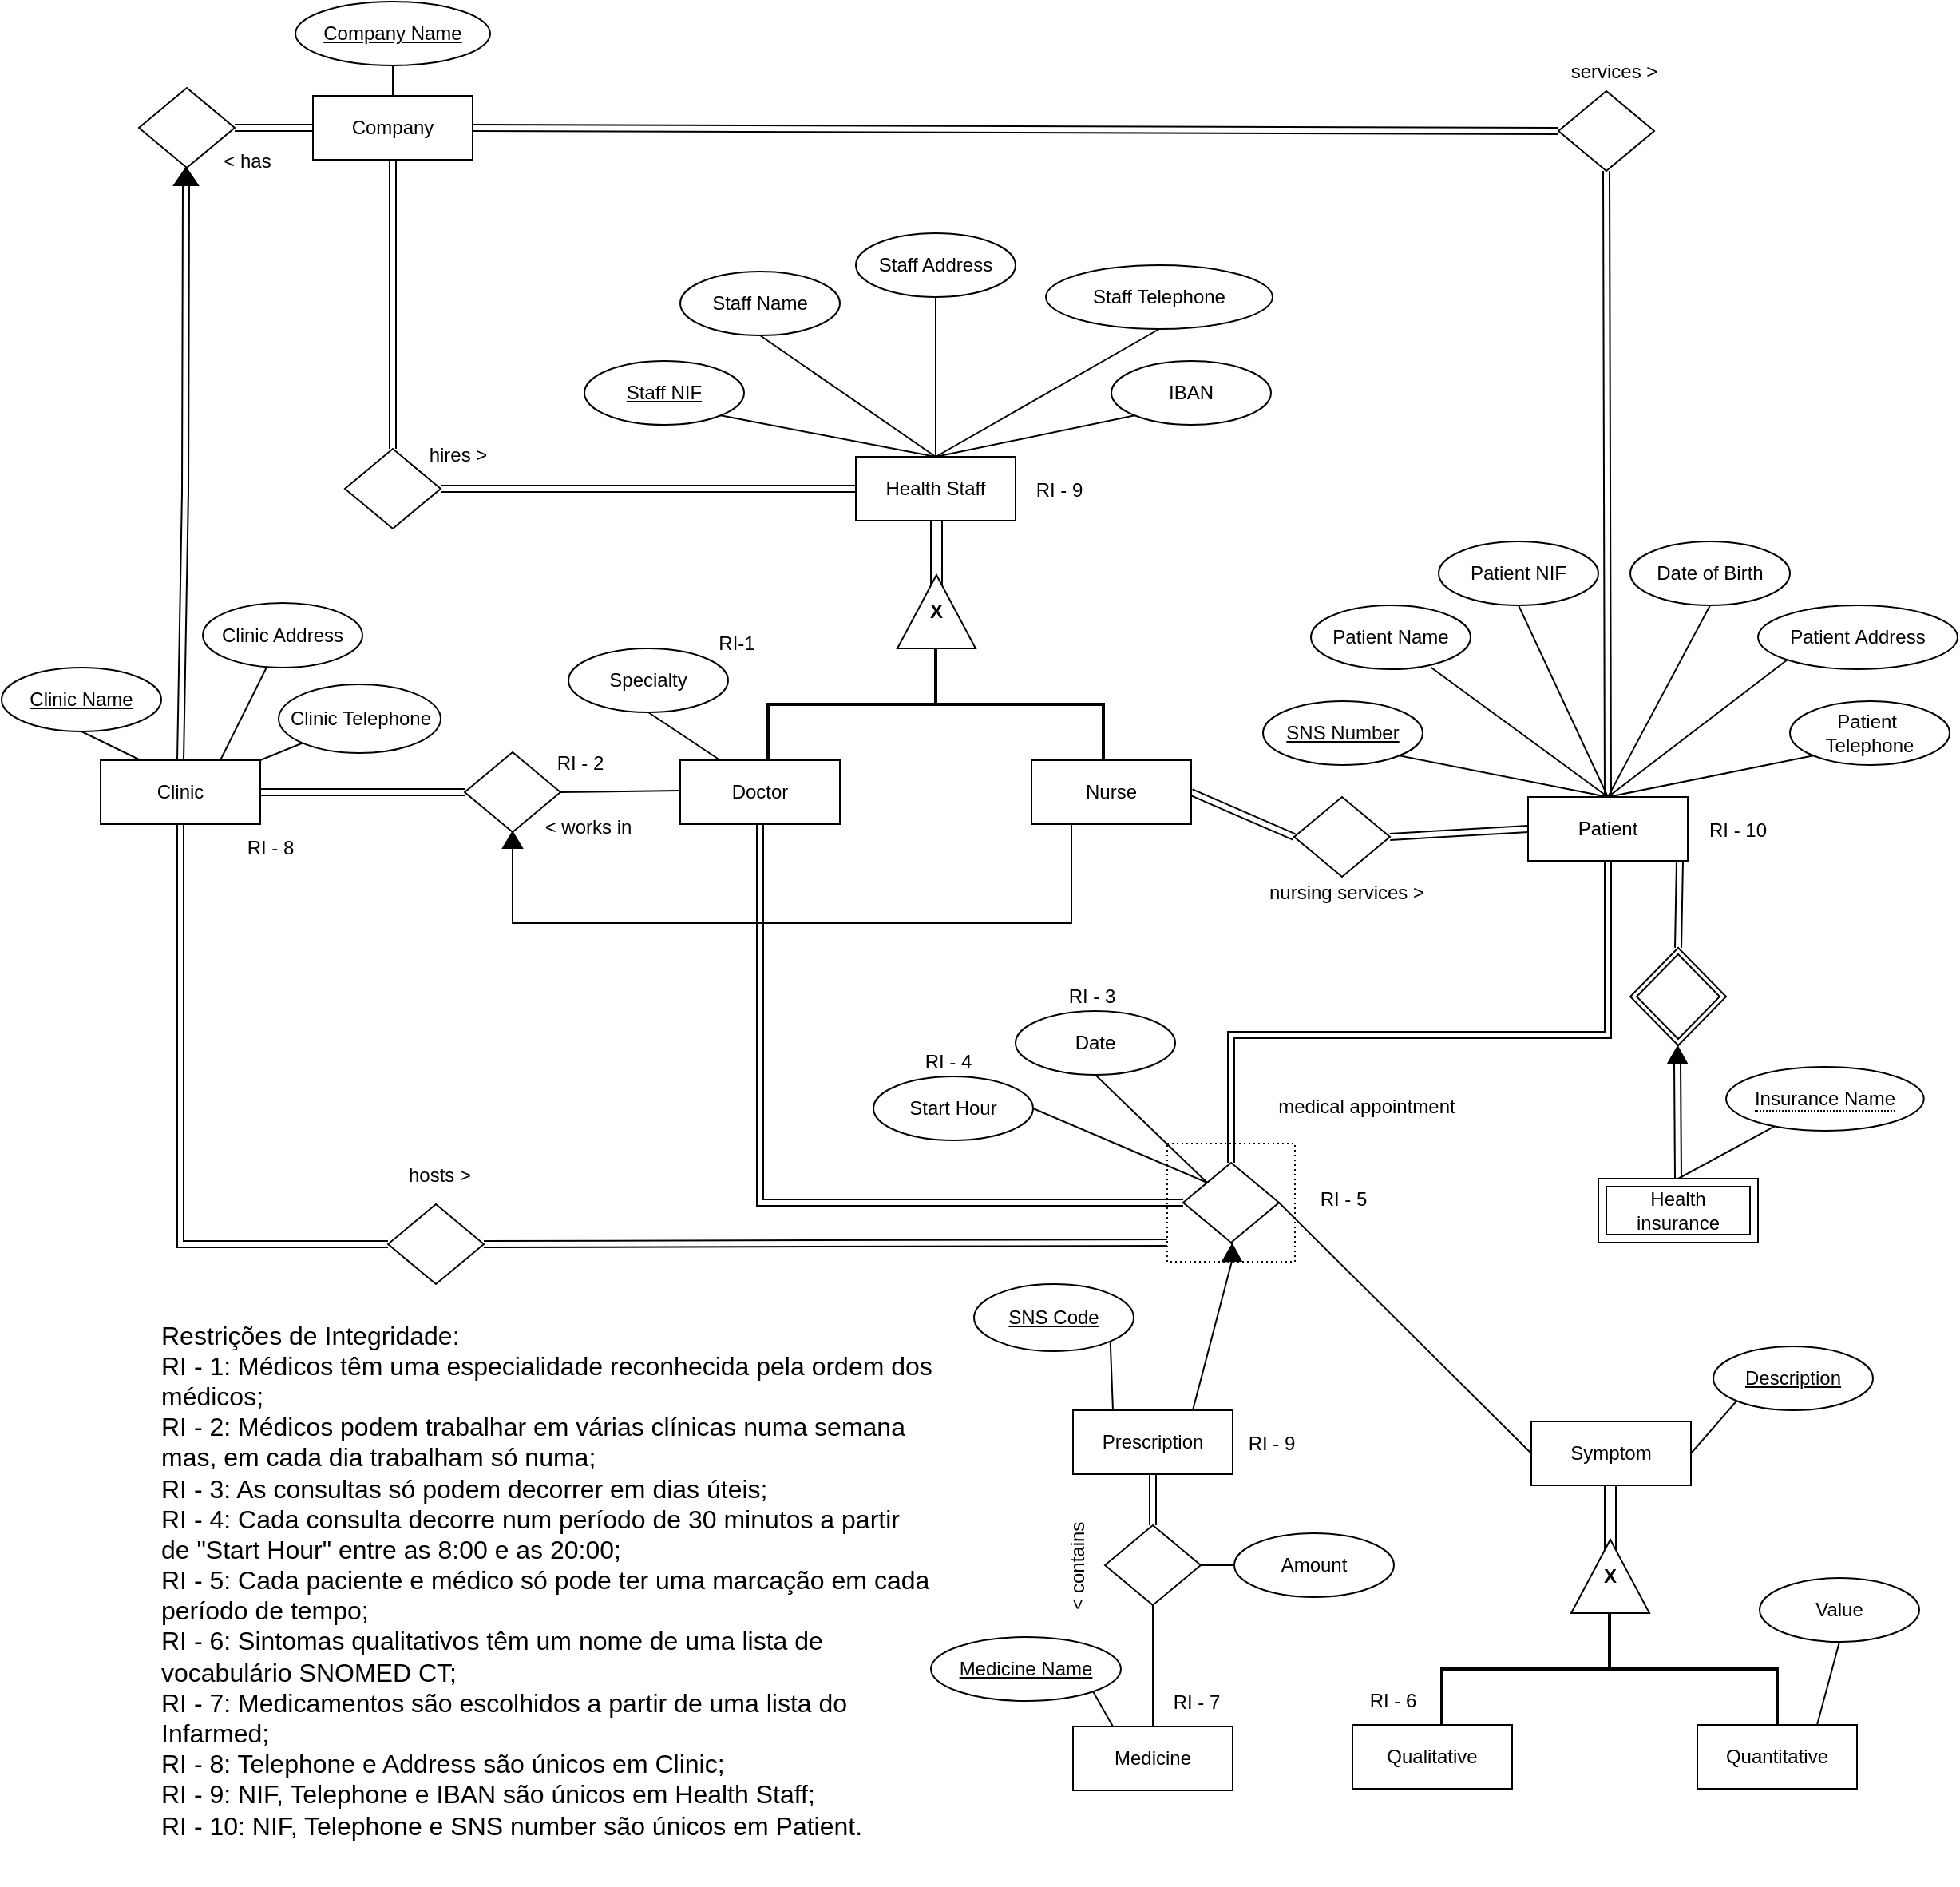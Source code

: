 <mxfile version="24.4.0" type="github">
  <diagram id="C5RBs43oDa-KdzZeNtuy" name="Page-1">
    <mxGraphModel dx="760" dy="864" grid="0" gridSize="10" guides="1" tooltips="1" connect="1" arrows="1" fold="1" page="0" pageScale="1" pageWidth="2336" pageHeight="1654" math="0" shadow="0">
      <root>
        <mxCell id="WIyWlLk6GJQsqaUBKTNV-0" />
        <mxCell id="WIyWlLk6GJQsqaUBKTNV-1" parent="WIyWlLk6GJQsqaUBKTNV-0" />
        <mxCell id="m9jgLpb1DIKgx4cPur0r-12" value="Clinic" style="whiteSpace=wrap;html=1;align=center;" parent="WIyWlLk6GJQsqaUBKTNV-1" vertex="1">
          <mxGeometry x="1082" y="488" width="100" height="40" as="geometry" />
        </mxCell>
        <mxCell id="m9jgLpb1DIKgx4cPur0r-13" value="" style="endArrow=none;html=1;rounded=0;exitX=1;exitY=0;exitDx=0;exitDy=0;entryX=0;entryY=1;entryDx=0;entryDy=0;" parent="WIyWlLk6GJQsqaUBKTNV-1" source="m9jgLpb1DIKgx4cPur0r-12" target="m9jgLpb1DIKgx4cPur0r-14" edge="1">
          <mxGeometry relative="1" as="geometry">
            <mxPoint x="1195" y="583" as="sourcePoint" />
            <mxPoint x="1265" y="583" as="targetPoint" />
          </mxGeometry>
        </mxCell>
        <mxCell id="m9jgLpb1DIKgx4cPur0r-14" value="Clinic&amp;nbsp;&lt;span style=&quot;background-color: initial;&quot;&gt;Telephone&lt;/span&gt;" style="ellipse;whiteSpace=wrap;html=1;align=center;" parent="WIyWlLk6GJQsqaUBKTNV-1" vertex="1">
          <mxGeometry x="1193.5" y="440.5" width="101.5" height="43" as="geometry" />
        </mxCell>
        <mxCell id="m9jgLpb1DIKgx4cPur0r-15" value="" style="endArrow=none;html=1;rounded=0;exitX=0.75;exitY=0;exitDx=0;exitDy=0;" parent="WIyWlLk6GJQsqaUBKTNV-1" source="m9jgLpb1DIKgx4cPur0r-12" target="m9jgLpb1DIKgx4cPur0r-16" edge="1">
          <mxGeometry relative="1" as="geometry">
            <mxPoint x="1125" y="633" as="sourcePoint" />
            <mxPoint x="1205" y="573" as="targetPoint" />
          </mxGeometry>
        </mxCell>
        <mxCell id="m9jgLpb1DIKgx4cPur0r-16" value="Clinic Address" style="ellipse;whiteSpace=wrap;html=1;align=center;" parent="WIyWlLk6GJQsqaUBKTNV-1" vertex="1">
          <mxGeometry x="1146" y="389.5" width="100" height="40.5" as="geometry" />
        </mxCell>
        <mxCell id="m9jgLpb1DIKgx4cPur0r-17" value="&lt;u&gt;Clinic Name&lt;/u&gt;" style="ellipse;whiteSpace=wrap;html=1;align=center;" parent="WIyWlLk6GJQsqaUBKTNV-1" vertex="1">
          <mxGeometry x="1020" y="430" width="100" height="40" as="geometry" />
        </mxCell>
        <mxCell id="m9jgLpb1DIKgx4cPur0r-18" value="" style="endArrow=none;html=1;rounded=0;entryX=0.5;entryY=1;entryDx=0;entryDy=0;exitX=0.25;exitY=0;exitDx=0;exitDy=0;" parent="WIyWlLk6GJQsqaUBKTNV-1" source="m9jgLpb1DIKgx4cPur0r-12" target="m9jgLpb1DIKgx4cPur0r-17" edge="1">
          <mxGeometry relative="1" as="geometry">
            <mxPoint x="1105" y="488" as="sourcePoint" />
            <mxPoint x="1063" y="471" as="targetPoint" />
          </mxGeometry>
        </mxCell>
        <mxCell id="m9jgLpb1DIKgx4cPur0r-20" value="Health Staff" style="whiteSpace=wrap;html=1;align=center;" parent="WIyWlLk6GJQsqaUBKTNV-1" vertex="1">
          <mxGeometry x="1555" y="298" width="100" height="40" as="geometry" />
        </mxCell>
        <mxCell id="m9jgLpb1DIKgx4cPur0r-22" value="" style="endArrow=none;html=1;rounded=0;exitX=1;exitY=1;exitDx=0;exitDy=0;entryX=0.5;entryY=0;entryDx=0;entryDy=0;" parent="WIyWlLk6GJQsqaUBKTNV-1" source="m9jgLpb1DIKgx4cPur0r-27" target="m9jgLpb1DIKgx4cPur0r-20" edge="1">
          <mxGeometry relative="1" as="geometry">
            <mxPoint x="1480.355" y="242.142" as="sourcePoint" />
            <mxPoint x="1845" y="148" as="targetPoint" />
          </mxGeometry>
        </mxCell>
        <mxCell id="m9jgLpb1DIKgx4cPur0r-23" value="Staff Name" style="ellipse;whiteSpace=wrap;html=1;align=center;" parent="WIyWlLk6GJQsqaUBKTNV-1" vertex="1">
          <mxGeometry x="1445" y="182" width="100" height="40" as="geometry" />
        </mxCell>
        <mxCell id="m9jgLpb1DIKgx4cPur0r-24" value="Staff Address" style="ellipse;whiteSpace=wrap;html=1;align=center;" parent="WIyWlLk6GJQsqaUBKTNV-1" vertex="1">
          <mxGeometry x="1555" y="158" width="100" height="40" as="geometry" />
        </mxCell>
        <mxCell id="m9jgLpb1DIKgx4cPur0r-25" value="Staff Telephone" style="ellipse;whiteSpace=wrap;html=1;align=center;" parent="WIyWlLk6GJQsqaUBKTNV-1" vertex="1">
          <mxGeometry x="1674" y="178" width="142" height="40" as="geometry" />
        </mxCell>
        <mxCell id="m9jgLpb1DIKgx4cPur0r-26" value="IBAN" style="ellipse;whiteSpace=wrap;html=1;align=center;" parent="WIyWlLk6GJQsqaUBKTNV-1" vertex="1">
          <mxGeometry x="1715" y="238" width="100" height="40" as="geometry" />
        </mxCell>
        <mxCell id="m9jgLpb1DIKgx4cPur0r-27" value="Staff NIF" style="ellipse;whiteSpace=wrap;html=1;align=center;fontStyle=4;" parent="WIyWlLk6GJQsqaUBKTNV-1" vertex="1">
          <mxGeometry x="1385" y="238" width="100" height="40" as="geometry" />
        </mxCell>
        <mxCell id="m9jgLpb1DIKgx4cPur0r-29" value="" style="endArrow=none;html=1;rounded=0;exitX=0.5;exitY=1;exitDx=0;exitDy=0;entryX=0.5;entryY=0;entryDx=0;entryDy=0;" parent="WIyWlLk6GJQsqaUBKTNV-1" source="m9jgLpb1DIKgx4cPur0r-23" target="m9jgLpb1DIKgx4cPur0r-20" edge="1">
          <mxGeometry relative="1" as="geometry">
            <mxPoint x="1515" y="257.38" as="sourcePoint" />
            <mxPoint x="1675" y="257.38" as="targetPoint" />
          </mxGeometry>
        </mxCell>
        <mxCell id="m9jgLpb1DIKgx4cPur0r-30" value="" style="endArrow=none;html=1;rounded=0;exitX=0.5;exitY=1;exitDx=0;exitDy=0;entryX=0.5;entryY=0;entryDx=0;entryDy=0;" parent="WIyWlLk6GJQsqaUBKTNV-1" source="m9jgLpb1DIKgx4cPur0r-24" target="m9jgLpb1DIKgx4cPur0r-20" edge="1">
          <mxGeometry relative="1" as="geometry">
            <mxPoint x="1685" y="148" as="sourcePoint" />
            <mxPoint x="1845" y="148" as="targetPoint" />
          </mxGeometry>
        </mxCell>
        <mxCell id="m9jgLpb1DIKgx4cPur0r-31" value="" style="endArrow=none;html=1;rounded=0;exitX=0;exitY=1;exitDx=0;exitDy=0;entryX=0.5;entryY=0;entryDx=0;entryDy=0;" parent="WIyWlLk6GJQsqaUBKTNV-1" source="m9jgLpb1DIKgx4cPur0r-26" target="m9jgLpb1DIKgx4cPur0r-20" edge="1">
          <mxGeometry relative="1" as="geometry">
            <mxPoint x="1685" y="148" as="sourcePoint" />
            <mxPoint x="1845" y="148" as="targetPoint" />
          </mxGeometry>
        </mxCell>
        <mxCell id="m9jgLpb1DIKgx4cPur0r-32" value="" style="endArrow=none;html=1;rounded=0;exitX=0.5;exitY=1;exitDx=0;exitDy=0;entryX=0.5;entryY=0;entryDx=0;entryDy=0;" parent="WIyWlLk6GJQsqaUBKTNV-1" source="m9jgLpb1DIKgx4cPur0r-25" target="m9jgLpb1DIKgx4cPur0r-20" edge="1">
          <mxGeometry relative="1" as="geometry">
            <mxPoint x="1685" y="148" as="sourcePoint" />
            <mxPoint x="1845" y="148" as="targetPoint" />
          </mxGeometry>
        </mxCell>
        <mxCell id="m9jgLpb1DIKgx4cPur0r-33" style="edgeStyle=orthogonalEdgeStyle;rounded=0;orthogonalLoop=1;jettySize=auto;html=1;exitX=0.5;exitY=1;exitDx=0;exitDy=0;" parent="WIyWlLk6GJQsqaUBKTNV-1" source="m9jgLpb1DIKgx4cPur0r-26" target="m9jgLpb1DIKgx4cPur0r-26" edge="1">
          <mxGeometry relative="1" as="geometry" />
        </mxCell>
        <mxCell id="m9jgLpb1DIKgx4cPur0r-51" value="" style="endArrow=none;html=1;rounded=0;" parent="WIyWlLk6GJQsqaUBKTNV-1" edge="1">
          <mxGeometry relative="1" as="geometry">
            <mxPoint x="1609" y="338" as="sourcePoint" />
            <mxPoint x="1609" y="378" as="targetPoint" />
          </mxGeometry>
        </mxCell>
        <mxCell id="m9jgLpb1DIKgx4cPur0r-52" value="" style="endArrow=none;html=1;rounded=0;" parent="WIyWlLk6GJQsqaUBKTNV-1" edge="1">
          <mxGeometry relative="1" as="geometry">
            <mxPoint x="1602" y="338" as="sourcePoint" />
            <mxPoint x="1602" y="378" as="targetPoint" />
          </mxGeometry>
        </mxCell>
        <mxCell id="m9jgLpb1DIKgx4cPur0r-53" value="&lt;b&gt;X&lt;/b&gt;" style="triangle;whiteSpace=wrap;html=1;dashed=0;direction=north;labelPosition=center;verticalLabelPosition=middle;align=center;verticalAlign=middle;horizontal=1;" parent="WIyWlLk6GJQsqaUBKTNV-1" vertex="1">
          <mxGeometry x="1581" y="372" width="49" height="46" as="geometry" />
        </mxCell>
        <mxCell id="m9jgLpb1DIKgx4cPur0r-54" value="" style="strokeWidth=2;html=1;shape=mxgraph.flowchart.annotation_2;align=left;labelPosition=right;pointerEvents=1;direction=south;" parent="WIyWlLk6GJQsqaUBKTNV-1" vertex="1">
          <mxGeometry x="1500" y="418" width="210" height="70" as="geometry" />
        </mxCell>
        <mxCell id="m9jgLpb1DIKgx4cPur0r-55" value="Patient" style="whiteSpace=wrap;html=1;align=center;" parent="WIyWlLk6GJQsqaUBKTNV-1" vertex="1">
          <mxGeometry x="1976" y="511" width="100" height="40" as="geometry" />
        </mxCell>
        <mxCell id="m9jgLpb1DIKgx4cPur0r-57" value="SNS Number" style="ellipse;whiteSpace=wrap;html=1;align=center;fontStyle=4;" parent="WIyWlLk6GJQsqaUBKTNV-1" vertex="1">
          <mxGeometry x="1810" y="451" width="100" height="40" as="geometry" />
        </mxCell>
        <mxCell id="m9jgLpb1DIKgx4cPur0r-58" value="Patient Name" style="ellipse;whiteSpace=wrap;html=1;align=center;" parent="WIyWlLk6GJQsqaUBKTNV-1" vertex="1">
          <mxGeometry x="1840" y="391" width="100" height="40" as="geometry" />
        </mxCell>
        <mxCell id="m9jgLpb1DIKgx4cPur0r-59" value="Patient NIF" style="ellipse;whiteSpace=wrap;html=1;align=center;" parent="WIyWlLk6GJQsqaUBKTNV-1" vertex="1">
          <mxGeometry x="1920" y="351" width="100" height="40" as="geometry" />
        </mxCell>
        <mxCell id="m9jgLpb1DIKgx4cPur0r-60" value="Date of Birth" style="ellipse;whiteSpace=wrap;html=1;align=center;" parent="WIyWlLk6GJQsqaUBKTNV-1" vertex="1">
          <mxGeometry x="2040" y="351" width="100" height="40" as="geometry" />
        </mxCell>
        <mxCell id="m9jgLpb1DIKgx4cPur0r-61" value="Patient&amp;nbsp;&lt;span style=&quot;background-color: initial;&quot;&gt;Address&lt;/span&gt;" style="ellipse;whiteSpace=wrap;html=1;align=center;" parent="WIyWlLk6GJQsqaUBKTNV-1" vertex="1">
          <mxGeometry x="2120" y="391" width="125" height="40" as="geometry" />
        </mxCell>
        <mxCell id="m9jgLpb1DIKgx4cPur0r-62" value="Patient&amp;nbsp;&lt;div&gt;Telephone&lt;/div&gt;" style="ellipse;whiteSpace=wrap;html=1;align=center;" parent="WIyWlLk6GJQsqaUBKTNV-1" vertex="1">
          <mxGeometry x="2140" y="451" width="100" height="40" as="geometry" />
        </mxCell>
        <mxCell id="m9jgLpb1DIKgx4cPur0r-63" value="" style="endArrow=none;html=1;rounded=0;exitX=1;exitY=1;exitDx=0;exitDy=0;entryX=0.5;entryY=0;entryDx=0;entryDy=0;" parent="WIyWlLk6GJQsqaUBKTNV-1" source="m9jgLpb1DIKgx4cPur0r-57" target="m9jgLpb1DIKgx4cPur0r-55" edge="1">
          <mxGeometry relative="1" as="geometry">
            <mxPoint x="1905.355" y="485.142" as="sourcePoint" />
            <mxPoint x="2020" y="391" as="targetPoint" />
          </mxGeometry>
        </mxCell>
        <mxCell id="m9jgLpb1DIKgx4cPur0r-64" value="" style="endArrow=none;html=1;rounded=0;exitX=0.752;exitY=0.972;exitDx=0;exitDy=0;exitPerimeter=0;entryX=0.5;entryY=0;entryDx=0;entryDy=0;" parent="WIyWlLk6GJQsqaUBKTNV-1" source="m9jgLpb1DIKgx4cPur0r-58" target="m9jgLpb1DIKgx4cPur0r-55" edge="1">
          <mxGeometry relative="1" as="geometry">
            <mxPoint x="1860" y="391" as="sourcePoint" />
            <mxPoint x="2020" y="391" as="targetPoint" />
          </mxGeometry>
        </mxCell>
        <mxCell id="m9jgLpb1DIKgx4cPur0r-65" value="" style="endArrow=none;html=1;rounded=0;exitX=0.5;exitY=1;exitDx=0;exitDy=0;entryX=0.5;entryY=0;entryDx=0;entryDy=0;" parent="WIyWlLk6GJQsqaUBKTNV-1" source="m9jgLpb1DIKgx4cPur0r-59" target="m9jgLpb1DIKgx4cPur0r-55" edge="1">
          <mxGeometry relative="1" as="geometry">
            <mxPoint x="1860" y="391" as="sourcePoint" />
            <mxPoint x="2020" y="391" as="targetPoint" />
          </mxGeometry>
        </mxCell>
        <mxCell id="m9jgLpb1DIKgx4cPur0r-66" value="" style="endArrow=none;html=1;rounded=0;exitX=0.5;exitY=1;exitDx=0;exitDy=0;entryX=0.5;entryY=0;entryDx=0;entryDy=0;" parent="WIyWlLk6GJQsqaUBKTNV-1" source="m9jgLpb1DIKgx4cPur0r-60" target="m9jgLpb1DIKgx4cPur0r-55" edge="1">
          <mxGeometry relative="1" as="geometry">
            <mxPoint x="1860" y="391" as="sourcePoint" />
            <mxPoint x="2020" y="391" as="targetPoint" />
          </mxGeometry>
        </mxCell>
        <mxCell id="m9jgLpb1DIKgx4cPur0r-69" value="" style="endArrow=none;html=1;rounded=0;entryX=0;entryY=1;entryDx=0;entryDy=0;exitX=0.5;exitY=0;exitDx=0;exitDy=0;" parent="WIyWlLk6GJQsqaUBKTNV-1" source="m9jgLpb1DIKgx4cPur0r-55" target="m9jgLpb1DIKgx4cPur0r-61" edge="1">
          <mxGeometry relative="1" as="geometry">
            <mxPoint x="1860" y="391" as="sourcePoint" />
            <mxPoint x="2020" y="391" as="targetPoint" />
          </mxGeometry>
        </mxCell>
        <mxCell id="m9jgLpb1DIKgx4cPur0r-70" value="" style="endArrow=none;html=1;rounded=0;entryX=0;entryY=1;entryDx=0;entryDy=0;exitX=0.5;exitY=0;exitDx=0;exitDy=0;" parent="WIyWlLk6GJQsqaUBKTNV-1" source="m9jgLpb1DIKgx4cPur0r-55" target="m9jgLpb1DIKgx4cPur0r-62" edge="1">
          <mxGeometry relative="1" as="geometry">
            <mxPoint x="1860" y="391" as="sourcePoint" />
            <mxPoint x="2020" y="391" as="targetPoint" />
          </mxGeometry>
        </mxCell>
        <mxCell id="Ug5Aab7L-ogycdvRvUgF-2" value="Doctor" style="whiteSpace=wrap;html=1;align=center;" parent="WIyWlLk6GJQsqaUBKTNV-1" vertex="1">
          <mxGeometry x="1445" y="488" width="100" height="40" as="geometry" />
        </mxCell>
        <mxCell id="Ug5Aab7L-ogycdvRvUgF-3" value="Specialty" style="ellipse;whiteSpace=wrap;html=1;align=center;" parent="WIyWlLk6GJQsqaUBKTNV-1" vertex="1">
          <mxGeometry x="1375" y="418" width="100" height="40" as="geometry" />
        </mxCell>
        <mxCell id="Ug5Aab7L-ogycdvRvUgF-5" value="" style="endArrow=none;html=1;rounded=0;exitX=0.5;exitY=1;exitDx=0;exitDy=0;entryX=0.25;entryY=0;entryDx=0;entryDy=0;" parent="WIyWlLk6GJQsqaUBKTNV-1" source="Ug5Aab7L-ogycdvRvUgF-3" target="Ug5Aab7L-ogycdvRvUgF-2" edge="1">
          <mxGeometry relative="1" as="geometry">
            <mxPoint x="1685" y="397" as="sourcePoint" />
            <mxPoint x="1845" y="397" as="targetPoint" />
          </mxGeometry>
        </mxCell>
        <mxCell id="Ug5Aab7L-ogycdvRvUgF-6" value="Nurse" style="whiteSpace=wrap;html=1;align=center;" parent="WIyWlLk6GJQsqaUBKTNV-1" vertex="1">
          <mxGeometry x="1665" y="488" width="100" height="40" as="geometry" />
        </mxCell>
        <mxCell id="wnzAmotindl1bWf6jCQL-2" value="" style="endArrow=none;html=1;rounded=0;exitX=0.5;exitY=0;exitDx=0;exitDy=0;" parent="WIyWlLk6GJQsqaUBKTNV-1" source="wnzAmotindl1bWf6jCQL-3" target="wnzAmotindl1bWf6jCQL-4" edge="1">
          <mxGeometry relative="1" as="geometry">
            <mxPoint x="2276.13" y="693.301" as="sourcePoint" />
            <mxPoint x="2330.728" y="678.213" as="targetPoint" />
          </mxGeometry>
        </mxCell>
        <mxCell id="wnzAmotindl1bWf6jCQL-3" value="Health insurance" style="shape=ext;margin=3;double=1;whiteSpace=wrap;html=1;align=center;" parent="WIyWlLk6GJQsqaUBKTNV-1" vertex="1">
          <mxGeometry x="2020" y="750" width="100" height="40" as="geometry" />
        </mxCell>
        <mxCell id="wnzAmotindl1bWf6jCQL-4" value="&lt;span style=&quot;border-bottom: 1px dotted&quot;&gt;Insurance Name&lt;br&gt;&lt;/span&gt;" style="ellipse;whiteSpace=wrap;html=1;align=center;" parent="WIyWlLk6GJQsqaUBKTNV-1" vertex="1">
          <mxGeometry x="2100" y="680" width="123.87" height="40" as="geometry" />
        </mxCell>
        <mxCell id="wnzAmotindl1bWf6jCQL-17" value="&lt;div&gt;Company Name&lt;/div&gt;" style="ellipse;whiteSpace=wrap;html=1;align=center;fontStyle=4;" parent="WIyWlLk6GJQsqaUBKTNV-1" vertex="1">
          <mxGeometry x="1204" y="13" width="122" height="40" as="geometry" />
        </mxCell>
        <mxCell id="wnzAmotindl1bWf6jCQL-19" value="" style="endArrow=none;html=1;rounded=0;exitX=0.5;exitY=1;exitDx=0;exitDy=0;entryX=0.5;entryY=0;entryDx=0;entryDy=0;" parent="WIyWlLk6GJQsqaUBKTNV-1" source="wnzAmotindl1bWf6jCQL-17" target="Ug5Aab7L-ogycdvRvUgF-1" edge="1">
          <mxGeometry relative="1" as="geometry">
            <mxPoint x="1137" y="94" as="sourcePoint" />
            <mxPoint x="1145" y="84" as="targetPoint" />
          </mxGeometry>
        </mxCell>
        <mxCell id="B4XKHxUm8b0waW_bjwol-3" value="" style="shape=rhombus;html=1;dashed=0;whiteSpace=wrap;perimeter=rhombusPerimeter;" parent="WIyWlLk6GJQsqaUBKTNV-1" vertex="1">
          <mxGeometry x="1106" y="67" width="60" height="50" as="geometry" />
        </mxCell>
        <mxCell id="B4XKHxUm8b0waW_bjwol-4" value="&amp;lt; has" style="text;strokeColor=none;align=center;fillColor=none;html=1;verticalAlign=middle;whiteSpace=wrap;rounded=0;" parent="WIyWlLk6GJQsqaUBKTNV-1" vertex="1">
          <mxGeometry x="1144" y="98" width="60" height="30" as="geometry" />
        </mxCell>
        <mxCell id="B4XKHxUm8b0waW_bjwol-6" value="" style="shape=rhombus;html=1;dashed=0;whiteSpace=wrap;perimeter=rhombusPerimeter;" parent="WIyWlLk6GJQsqaUBKTNV-1" vertex="1">
          <mxGeometry x="1235" y="293" width="60" height="50" as="geometry" />
        </mxCell>
        <mxCell id="B4XKHxUm8b0waW_bjwol-10" value="hires &amp;gt;" style="text;strokeColor=none;align=center;fillColor=none;html=1;verticalAlign=middle;whiteSpace=wrap;rounded=0;" parent="WIyWlLk6GJQsqaUBKTNV-1" vertex="1">
          <mxGeometry x="1276" y="282" width="60" height="30" as="geometry" />
        </mxCell>
        <mxCell id="B4XKHxUm8b0waW_bjwol-13" value="" style="endArrow=none;html=1;rounded=0;exitX=1;exitY=0.5;exitDx=0;exitDy=0;" parent="WIyWlLk6GJQsqaUBKTNV-1" source="Ug5Aab7L-ogycdvRvUgF-1" edge="1">
          <mxGeometry relative="1" as="geometry">
            <mxPoint x="1265" y="764" as="sourcePoint" />
            <mxPoint x="1245" y="94" as="targetPoint" />
          </mxGeometry>
        </mxCell>
        <mxCell id="B4XKHxUm8b0waW_bjwol-15" value="" style="shape=rhombus;html=1;dashed=0;whiteSpace=wrap;perimeter=rhombusPerimeter;" parent="WIyWlLk6GJQsqaUBKTNV-1" vertex="1">
          <mxGeometry x="1995" y="69" width="60" height="50" as="geometry" />
        </mxCell>
        <mxCell id="B4XKHxUm8b0waW_bjwol-18" value="services &amp;gt;" style="text;strokeColor=none;align=center;fillColor=none;html=1;verticalAlign=middle;whiteSpace=wrap;rounded=0;" parent="WIyWlLk6GJQsqaUBKTNV-1" vertex="1">
          <mxGeometry x="2000" y="42" width="60" height="30" as="geometry" />
        </mxCell>
        <mxCell id="B4XKHxUm8b0waW_bjwol-21" value="" style="shape=rhombus;html=1;dashed=0;whiteSpace=wrap;perimeter=rhombusPerimeter;" parent="WIyWlLk6GJQsqaUBKTNV-1" vertex="1">
          <mxGeometry x="1829.5" y="511" width="60" height="50" as="geometry" />
        </mxCell>
        <mxCell id="B4XKHxUm8b0waW_bjwol-22" value="nursing services &amp;gt;" style="text;strokeColor=none;align=center;fillColor=none;html=1;verticalAlign=middle;whiteSpace=wrap;rounded=0;" parent="WIyWlLk6GJQsqaUBKTNV-1" vertex="1">
          <mxGeometry x="1807" y="556" width="111" height="30" as="geometry" />
        </mxCell>
        <mxCell id="B4XKHxUm8b0waW_bjwol-23" value="" style="shape=rhombus;html=1;dashed=0;whiteSpace=wrap;perimeter=rhombusPerimeter;" parent="WIyWlLk6GJQsqaUBKTNV-1" vertex="1">
          <mxGeometry x="1760" y="740" width="60" height="50" as="geometry" />
        </mxCell>
        <mxCell id="B4XKHxUm8b0waW_bjwol-25" value="" style="endArrow=none;html=1;rounded=0;exitX=1;exitY=0.5;exitDx=0;exitDy=0;entryX=0;entryY=0.5;entryDx=0;entryDy=0;" parent="WIyWlLk6GJQsqaUBKTNV-1" source="B4XKHxUm8b0waW_bjwol-23" target="B4XKHxUm8b0waW_bjwol-26" edge="1">
          <mxGeometry relative="1" as="geometry">
            <mxPoint x="1740" y="850" as="sourcePoint" />
            <mxPoint x="2280" y="765" as="targetPoint" />
            <Array as="points" />
          </mxGeometry>
        </mxCell>
        <mxCell id="B4XKHxUm8b0waW_bjwol-26" value="Symptom" style="whiteSpace=wrap;html=1;align=center;" parent="WIyWlLk6GJQsqaUBKTNV-1" vertex="1">
          <mxGeometry x="1978" y="902" width="100" height="40" as="geometry" />
        </mxCell>
        <mxCell id="B4XKHxUm8b0waW_bjwol-27" value="" style="endArrow=none;html=1;rounded=0;" parent="WIyWlLk6GJQsqaUBKTNV-1" edge="1">
          <mxGeometry relative="1" as="geometry">
            <mxPoint x="2031" y="942" as="sourcePoint" />
            <mxPoint x="2031" y="982" as="targetPoint" />
          </mxGeometry>
        </mxCell>
        <mxCell id="B4XKHxUm8b0waW_bjwol-28" value="" style="endArrow=none;html=1;rounded=0;" parent="WIyWlLk6GJQsqaUBKTNV-1" edge="1">
          <mxGeometry relative="1" as="geometry">
            <mxPoint x="2024" y="942" as="sourcePoint" />
            <mxPoint x="2024" y="982" as="targetPoint" />
          </mxGeometry>
        </mxCell>
        <mxCell id="B4XKHxUm8b0waW_bjwol-29" value="&lt;b&gt;X&lt;/b&gt;" style="triangle;whiteSpace=wrap;html=1;dashed=0;direction=north;labelPosition=center;verticalLabelPosition=middle;align=center;verticalAlign=middle;horizontal=1;" parent="WIyWlLk6GJQsqaUBKTNV-1" vertex="1">
          <mxGeometry x="2003" y="976" width="49" height="46" as="geometry" />
        </mxCell>
        <mxCell id="B4XKHxUm8b0waW_bjwol-30" value="" style="strokeWidth=2;html=1;shape=mxgraph.flowchart.annotation_2;align=left;labelPosition=right;pointerEvents=1;direction=south;" parent="WIyWlLk6GJQsqaUBKTNV-1" vertex="1">
          <mxGeometry x="1922" y="1022" width="210" height="70" as="geometry" />
        </mxCell>
        <mxCell id="B4XKHxUm8b0waW_bjwol-31" value="Description" style="ellipse;whiteSpace=wrap;html=1;align=center;fontStyle=4;" parent="WIyWlLk6GJQsqaUBKTNV-1" vertex="1">
          <mxGeometry x="2092" y="855" width="100" height="40" as="geometry" />
        </mxCell>
        <mxCell id="B4XKHxUm8b0waW_bjwol-32" value="" style="endArrow=none;html=1;rounded=0;entryX=0;entryY=1;entryDx=0;entryDy=0;exitX=1;exitY=0.5;exitDx=0;exitDy=0;" parent="WIyWlLk6GJQsqaUBKTNV-1" source="B4XKHxUm8b0waW_bjwol-26" target="B4XKHxUm8b0waW_bjwol-31" edge="1">
          <mxGeometry relative="1" as="geometry">
            <mxPoint x="2077" y="917" as="sourcePoint" />
            <mxPoint x="2172" y="1125" as="targetPoint" />
          </mxGeometry>
        </mxCell>
        <mxCell id="B4XKHxUm8b0waW_bjwol-33" value="Qualitative" style="whiteSpace=wrap;html=1;align=center;" parent="WIyWlLk6GJQsqaUBKTNV-1" vertex="1">
          <mxGeometry x="1866" y="1092" width="100" height="40" as="geometry" />
        </mxCell>
        <mxCell id="B4XKHxUm8b0waW_bjwol-34" value="Quantitative" style="whiteSpace=wrap;html=1;align=center;" parent="WIyWlLk6GJQsqaUBKTNV-1" vertex="1">
          <mxGeometry x="2082" y="1092" width="100" height="40" as="geometry" />
        </mxCell>
        <mxCell id="B4XKHxUm8b0waW_bjwol-35" value="Value" style="ellipse;whiteSpace=wrap;html=1;align=center;" parent="WIyWlLk6GJQsqaUBKTNV-1" vertex="1">
          <mxGeometry x="2121" y="1000" width="100" height="40" as="geometry" />
        </mxCell>
        <mxCell id="B4XKHxUm8b0waW_bjwol-36" value="" style="endArrow=none;html=1;rounded=0;entryX=0.5;entryY=1;entryDx=0;entryDy=0;exitX=0.75;exitY=0;exitDx=0;exitDy=0;" parent="WIyWlLk6GJQsqaUBKTNV-1" source="B4XKHxUm8b0waW_bjwol-34" target="B4XKHxUm8b0waW_bjwol-35" edge="1">
          <mxGeometry relative="1" as="geometry">
            <mxPoint x="1986" y="1037" as="sourcePoint" />
            <mxPoint x="2146" y="1037" as="targetPoint" />
          </mxGeometry>
        </mxCell>
        <mxCell id="B4XKHxUm8b0waW_bjwol-37" value="Prescription" style="whiteSpace=wrap;html=1;align=center;" parent="WIyWlLk6GJQsqaUBKTNV-1" vertex="1">
          <mxGeometry x="1691" y="895" width="100" height="40" as="geometry" />
        </mxCell>
        <mxCell id="B4XKHxUm8b0waW_bjwol-38" value="" style="endArrow=none;html=1;rounded=0;exitX=0.75;exitY=0;exitDx=0;exitDy=0;entryX=0.5;entryY=1;entryDx=0;entryDy=0;" parent="WIyWlLk6GJQsqaUBKTNV-1" source="48IB1bZs9oR3gCGl1auz-2" target="B4XKHxUm8b0waW_bjwol-23" edge="1">
          <mxGeometry relative="1" as="geometry">
            <mxPoint x="1892" y="880" as="sourcePoint" />
            <mxPoint x="1822" y="790" as="targetPoint" />
            <Array as="points" />
          </mxGeometry>
        </mxCell>
        <mxCell id="B4XKHxUm8b0waW_bjwol-39" value="SNS Code" style="ellipse;whiteSpace=wrap;html=1;align=center;fontStyle=4;" parent="WIyWlLk6GJQsqaUBKTNV-1" vertex="1">
          <mxGeometry x="1629" y="816" width="100" height="42" as="geometry" />
        </mxCell>
        <mxCell id="B4XKHxUm8b0waW_bjwol-40" value="" style="endArrow=none;html=1;rounded=0;exitX=1;exitY=1;exitDx=0;exitDy=0;entryX=0.25;entryY=0;entryDx=0;entryDy=0;" parent="WIyWlLk6GJQsqaUBKTNV-1" source="B4XKHxUm8b0waW_bjwol-39" target="B4XKHxUm8b0waW_bjwol-37" edge="1">
          <mxGeometry relative="1" as="geometry">
            <mxPoint x="1961" y="1050" as="sourcePoint" />
            <mxPoint x="2121" y="1050" as="targetPoint" />
          </mxGeometry>
        </mxCell>
        <mxCell id="B4XKHxUm8b0waW_bjwol-42" value="" style="shape=rhombus;html=1;dashed=0;whiteSpace=wrap;perimeter=rhombusPerimeter;" parent="WIyWlLk6GJQsqaUBKTNV-1" vertex="1">
          <mxGeometry x="1711" y="967" width="60" height="50" as="geometry" />
        </mxCell>
        <mxCell id="B4XKHxUm8b0waW_bjwol-43" value="" style="endArrow=none;html=1;rounded=0;exitX=0.5;exitY=1;exitDx=0;exitDy=0;" parent="WIyWlLk6GJQsqaUBKTNV-1" source="B4XKHxUm8b0waW_bjwol-42" target="B4XKHxUm8b0waW_bjwol-44" edge="1">
          <mxGeometry relative="1" as="geometry">
            <mxPoint x="1781" y="980" as="sourcePoint" />
            <mxPoint x="1741" y="1060" as="targetPoint" />
          </mxGeometry>
        </mxCell>
        <mxCell id="B4XKHxUm8b0waW_bjwol-44" value="Medicine" style="whiteSpace=wrap;html=1;align=center;" parent="WIyWlLk6GJQsqaUBKTNV-1" vertex="1">
          <mxGeometry x="1691" y="1093" width="100" height="40" as="geometry" />
        </mxCell>
        <mxCell id="B4XKHxUm8b0waW_bjwol-45" value="&amp;nbsp;&amp;lt; contains" style="text;strokeColor=none;align=center;fillColor=none;html=1;verticalAlign=middle;whiteSpace=wrap;rounded=0;rotation=270;" parent="WIyWlLk6GJQsqaUBKTNV-1" vertex="1">
          <mxGeometry x="1659" y="979" width="70" height="30" as="geometry" />
        </mxCell>
        <mxCell id="B4XKHxUm8b0waW_bjwol-46" value="Amount" style="ellipse;whiteSpace=wrap;html=1;align=center;" parent="WIyWlLk6GJQsqaUBKTNV-1" vertex="1">
          <mxGeometry x="1792" y="972" width="100" height="40" as="geometry" />
        </mxCell>
        <mxCell id="B4XKHxUm8b0waW_bjwol-47" value="" style="endArrow=none;html=1;rounded=0;exitX=1;exitY=0.5;exitDx=0;exitDy=0;entryX=0;entryY=0.5;entryDx=0;entryDy=0;" parent="WIyWlLk6GJQsqaUBKTNV-1" source="B4XKHxUm8b0waW_bjwol-42" target="B4XKHxUm8b0waW_bjwol-46" edge="1">
          <mxGeometry relative="1" as="geometry">
            <mxPoint x="1771" y="1030" as="sourcePoint" />
            <mxPoint x="1931" y="1030" as="targetPoint" />
          </mxGeometry>
        </mxCell>
        <mxCell id="B4XKHxUm8b0waW_bjwol-48" value="medical appointment" style="text;strokeColor=none;align=center;fillColor=none;html=1;verticalAlign=middle;whiteSpace=wrap;rounded=0;" parent="WIyWlLk6GJQsqaUBKTNV-1" vertex="1">
          <mxGeometry x="1810" y="690" width="130" height="30" as="geometry" />
        </mxCell>
        <mxCell id="B4XKHxUm8b0waW_bjwol-54" value="" style="endArrow=none;html=1;rounded=0;dashed=1;dashPattern=1 2;" parent="WIyWlLk6GJQsqaUBKTNV-1" edge="1">
          <mxGeometry relative="1" as="geometry">
            <mxPoint x="1750" y="729" as="sourcePoint" />
            <mxPoint x="1830" y="729" as="targetPoint" />
            <Array as="points">
              <mxPoint x="1750" y="802" />
              <mxPoint x="1830" y="802" />
            </Array>
          </mxGeometry>
        </mxCell>
        <mxCell id="B4XKHxUm8b0waW_bjwol-55" value="" style="resizable=0;html=1;whiteSpace=wrap;align=left;verticalAlign=bottom;" parent="B4XKHxUm8b0waW_bjwol-54" connectable="0" vertex="1">
          <mxGeometry x="-1" relative="1" as="geometry" />
        </mxCell>
        <mxCell id="B4XKHxUm8b0waW_bjwol-56" value="" style="resizable=0;html=1;whiteSpace=wrap;align=right;verticalAlign=bottom;" parent="B4XKHxUm8b0waW_bjwol-54" connectable="0" vertex="1">
          <mxGeometry x="1" relative="1" as="geometry" />
        </mxCell>
        <mxCell id="B4XKHxUm8b0waW_bjwol-57" value="" style="endArrow=none;html=1;rounded=0;dashed=1;dashPattern=1 2;" parent="WIyWlLk6GJQsqaUBKTNV-1" edge="1">
          <mxGeometry relative="1" as="geometry">
            <mxPoint x="1750" y="728" as="sourcePoint" />
            <mxPoint x="1830" y="728" as="targetPoint" />
          </mxGeometry>
        </mxCell>
        <mxCell id="B4XKHxUm8b0waW_bjwol-58" value="" style="resizable=0;html=1;whiteSpace=wrap;align=left;verticalAlign=bottom;" parent="B4XKHxUm8b0waW_bjwol-57" connectable="0" vertex="1">
          <mxGeometry x="-1" relative="1" as="geometry" />
        </mxCell>
        <mxCell id="B4XKHxUm8b0waW_bjwol-59" value="" style="resizable=0;html=1;whiteSpace=wrap;align=right;verticalAlign=bottom;" parent="B4XKHxUm8b0waW_bjwol-57" connectable="0" vertex="1">
          <mxGeometry x="1" relative="1" as="geometry" />
        </mxCell>
        <mxCell id="B4XKHxUm8b0waW_bjwol-65" value="Date" style="ellipse;whiteSpace=wrap;html=1;align=center;" parent="WIyWlLk6GJQsqaUBKTNV-1" vertex="1">
          <mxGeometry x="1655" y="645" width="100" height="40" as="geometry" />
        </mxCell>
        <mxCell id="B4XKHxUm8b0waW_bjwol-66" value="Start Hour" style="ellipse;whiteSpace=wrap;html=1;align=center;" parent="WIyWlLk6GJQsqaUBKTNV-1" vertex="1">
          <mxGeometry x="1566" y="686" width="100" height="40" as="geometry" />
        </mxCell>
        <mxCell id="B4XKHxUm8b0waW_bjwol-67" value="" style="endArrow=none;html=1;rounded=0;entryX=1;entryY=0.5;entryDx=0;entryDy=0;exitX=0;exitY=0;exitDx=0;exitDy=0;" parent="WIyWlLk6GJQsqaUBKTNV-1" source="B4XKHxUm8b0waW_bjwol-23" target="B4XKHxUm8b0waW_bjwol-66" edge="1">
          <mxGeometry relative="1" as="geometry">
            <mxPoint x="1810" y="750" as="sourcePoint" />
            <mxPoint x="1970" y="750" as="targetPoint" />
          </mxGeometry>
        </mxCell>
        <mxCell id="B4XKHxUm8b0waW_bjwol-68" value="" style="endArrow=none;html=1;rounded=0;exitX=0;exitY=0;exitDx=0;exitDy=0;entryX=0.5;entryY=1;entryDx=0;entryDy=0;" parent="WIyWlLk6GJQsqaUBKTNV-1" source="B4XKHxUm8b0waW_bjwol-23" target="B4XKHxUm8b0waW_bjwol-65" edge="1">
          <mxGeometry relative="1" as="geometry">
            <mxPoint x="1810" y="750" as="sourcePoint" />
            <mxPoint x="1970" y="750" as="targetPoint" />
          </mxGeometry>
        </mxCell>
        <mxCell id="IjgLaGqV-RNz8sM2G5_5-20" value="" style="endArrow=none;html=1;rounded=0;entryX=0;entryY=0.5;entryDx=0;entryDy=0;exitX=1;exitY=0.5;exitDx=0;exitDy=0;" parent="WIyWlLk6GJQsqaUBKTNV-1" source="IjgLaGqV-RNz8sM2G5_5-24" edge="1">
          <mxGeometry relative="1" as="geometry">
            <mxPoint x="1286" y="507" as="sourcePoint" />
            <mxPoint x="1445" y="507" as="targetPoint" />
          </mxGeometry>
        </mxCell>
        <mxCell id="IjgLaGqV-RNz8sM2G5_5-23" value="" style="endArrow=none;html=1;rounded=0;exitX=0;exitY=0.5;exitDx=0;exitDy=0;entryX=0.25;entryY=1;entryDx=0;entryDy=0;" parent="WIyWlLk6GJQsqaUBKTNV-1" source="IjgLaGqV-RNz8sM2G5_5-32" target="Ug5Aab7L-ogycdvRvUgF-6" edge="1">
          <mxGeometry relative="1" as="geometry">
            <mxPoint x="1256" y="590" as="sourcePoint" />
            <mxPoint x="1606" y="590" as="targetPoint" />
            <Array as="points">
              <mxPoint x="1340" y="590" />
              <mxPoint x="1690" y="590" />
            </Array>
          </mxGeometry>
        </mxCell>
        <mxCell id="IjgLaGqV-RNz8sM2G5_5-24" value="" style="shape=rhombus;html=1;dashed=0;whiteSpace=wrap;perimeter=rhombusPerimeter;" parent="WIyWlLk6GJQsqaUBKTNV-1" vertex="1">
          <mxGeometry x="1310" y="483" width="60" height="50" as="geometry" />
        </mxCell>
        <mxCell id="IjgLaGqV-RNz8sM2G5_5-27" value="&amp;lt; works in" style="text;html=1;align=center;verticalAlign=middle;resizable=0;points=[];autosize=1;strokeColor=none;fillColor=none;" parent="WIyWlLk6GJQsqaUBKTNV-1" vertex="1">
          <mxGeometry x="1347" y="515" width="80" height="30" as="geometry" />
        </mxCell>
        <mxCell id="IjgLaGqV-RNz8sM2G5_5-32" value="" style="triangle;whiteSpace=wrap;html=1;rotation=-90;fillColor=#000000;" parent="WIyWlLk6GJQsqaUBKTNV-1" vertex="1">
          <mxGeometry x="1335" y="532" width="10" height="12" as="geometry" />
        </mxCell>
        <mxCell id="IjgLaGqV-RNz8sM2G5_5-40" value="" style="shape=link;html=1;rounded=0;entryX=0;entryY=0.5;entryDx=0;entryDy=0;" parent="WIyWlLk6GJQsqaUBKTNV-1" target="DIfjxxpeBm34ElhHOMep-3" edge="1">
          <mxGeometry relative="1" as="geometry">
            <mxPoint x="2071" y="551" as="sourcePoint" />
            <mxPoint x="2079.12" y="597.575" as="targetPoint" />
            <Array as="points" />
          </mxGeometry>
        </mxCell>
        <mxCell id="IjgLaGqV-RNz8sM2G5_5-43" value="" style="shape=link;html=1;rounded=0;exitX=0;exitY=0.5;exitDx=0;exitDy=0;entryX=0.5;entryY=0;entryDx=0;entryDy=0;" parent="WIyWlLk6GJQsqaUBKTNV-1" source="IjgLaGqV-RNz8sM2G5_5-16" target="m9jgLpb1DIKgx4cPur0r-12" edge="1">
          <mxGeometry relative="1" as="geometry">
            <mxPoint x="812" y="107" as="sourcePoint" />
            <mxPoint x="985" y="508" as="targetPoint" />
            <Array as="points">
              <mxPoint x="1135" y="320" />
            </Array>
          </mxGeometry>
        </mxCell>
        <mxCell id="jm6a07xHTlRLZ0ycuueC-0" value="&lt;div style=&quot;text-align: left; font-size: 16px;&quot;&gt;&lt;font style=&quot;font-size: 16px;&quot;&gt;&lt;br&gt;&lt;/font&gt;&lt;/div&gt;&lt;div style=&quot;text-align: left; font-size: 16px;&quot;&gt;&lt;span style=&quot;background-color: initial;&quot;&gt;&lt;font style=&quot;font-size: 16px;&quot;&gt;Restrições de Integridade:&lt;/font&gt;&lt;/span&gt;&lt;/div&gt;&lt;div style=&quot;font-size: 16px;&quot;&gt;&lt;div style=&quot;text-align: left;&quot;&gt;&lt;font style=&quot;font-size: 16px;&quot;&gt;&lt;span style=&quot;background-color: initial;&quot;&gt;RI - 1: Médicos têm uma especialidade&amp;nbsp;&lt;/span&gt;&lt;span style=&quot;background-color: initial;&quot;&gt;reconhecida pela ordem dos médicos;&lt;/span&gt;&lt;/font&gt;&lt;/div&gt;&lt;div style=&quot;text-align: left;&quot;&gt;&lt;span style=&quot;background-color: initial;&quot;&gt;&lt;font style=&quot;font-size: 16px;&quot;&gt;RI - 2: Médicos podem trabalhar em várias clínicas numa semana mas, em cada dia trabalham só numa;&lt;/font&gt;&lt;/span&gt;&lt;/div&gt;&lt;div style=&quot;text-align: left;&quot;&gt;&lt;span style=&quot;background-color: initial;&quot;&gt;&lt;font style=&quot;font-size: 16px;&quot;&gt;RI - 3: As consultas só podem decorrer em dias úteis;&lt;/font&gt;&lt;/span&gt;&lt;/div&gt;&lt;div&gt;&lt;div style=&quot;text-align: left;&quot;&gt;&lt;font style=&quot;font-size: 16px;&quot;&gt;RI - 4: Cada consulta decorre num período de 30 minutos a partir de &quot;Start Hour&quot;&amp;nbsp;&lt;span style=&quot;background-color: initial;&quot;&gt;entre as 8:00 e as 20:00;&lt;/span&gt;&lt;/font&gt;&lt;/div&gt;&lt;div style=&quot;text-align: left;&quot;&gt;&lt;font style=&quot;font-size: 16px;&quot;&gt;RI - 5: Cada paciente e médico só pode ter uma marcação em cada período de tempo;&lt;/font&gt;&lt;/div&gt;&lt;div style=&quot;text-align: left;&quot;&gt;&lt;font style=&quot;font-size: 16px;&quot;&gt;RI - 6:&amp;nbsp;&lt;span style=&quot;background-color: initial;&quot;&gt;Sintomas&amp;nbsp;qualitativos têm um nome de&amp;nbsp;&lt;/span&gt;&lt;span style=&quot;background-color: initial;&quot;&gt;uma lista de vocabulário SNOMED CT;&lt;/span&gt;&lt;/font&gt;&lt;/div&gt;&lt;/div&gt;&lt;/div&gt;&lt;div style=&quot;text-align: left; font-size: 16px;&quot;&gt;&lt;font style=&quot;font-size: 16px;&quot;&gt;&lt;span style=&quot;background-color: initial;&quot;&gt;RI - 7: M&lt;/span&gt;&lt;span style=&quot;background-color: initial; text-align: center;&quot;&gt;edicamentos são escolhidos a partir de uma lista do Infarmed;&lt;/span&gt;&lt;/font&gt;&lt;/div&gt;&lt;div style=&quot;text-align: left; font-size: 16px;&quot;&gt;&lt;span style=&quot;background-color: initial;&quot;&gt;&lt;font style=&quot;font-size: 16px;&quot;&gt;RI - 8: Telephone e Address são únicos em Clinic;&lt;/font&gt;&lt;/span&gt;&lt;/div&gt;&lt;div style=&quot;text-align: left; font-size: 16px;&quot;&gt;&lt;span style=&quot;background-color: initial;&quot;&gt;&lt;font style=&quot;font-size: 16px;&quot;&gt;RI - 9: NIF, Telephone e IBAN são únicos em Health Staff;&lt;/font&gt;&lt;/span&gt;&lt;/div&gt;&lt;div style=&quot;text-align: left; font-size: 16px;&quot;&gt;&lt;div style=&quot;text-align: left;&quot;&gt;&lt;span style=&quot;background-color: initial;&quot;&gt;&lt;font style=&quot;font-size: 16px;&quot;&gt;RI - 10: NIF, Telephone e SNS number são únicos em Patient.&lt;/font&gt;&lt;/span&gt;&lt;/div&gt;&lt;/div&gt;&lt;div style=&quot;text-align: left;&quot;&gt;&lt;span style=&quot;background-color: initial;&quot;&gt;&lt;br&gt;&lt;/span&gt;&lt;/div&gt;&lt;div style=&quot;text-align: left;&quot;&gt;&lt;span style=&quot;background-color: initial;&quot;&gt;&lt;br&gt;&lt;/span&gt;&lt;/div&gt;" style="text;strokeColor=none;align=center;fillColor=none;html=1;verticalAlign=middle;whiteSpace=wrap;rounded=0;" parent="WIyWlLk6GJQsqaUBKTNV-1" vertex="1">
          <mxGeometry x="1119" y="833" width="486" height="345" as="geometry" />
        </mxCell>
        <mxCell id="jm6a07xHTlRLZ0ycuueC-1" value="Medicine Name" style="ellipse;whiteSpace=wrap;html=1;align=center;fontStyle=4;" parent="WIyWlLk6GJQsqaUBKTNV-1" vertex="1">
          <mxGeometry x="1602" y="1037" width="119" height="40" as="geometry" />
        </mxCell>
        <mxCell id="jm6a07xHTlRLZ0ycuueC-2" value="" style="endArrow=none;html=1;rounded=0;exitX=1;exitY=1;exitDx=0;exitDy=0;entryX=0.25;entryY=0;entryDx=0;entryDy=0;" parent="WIyWlLk6GJQsqaUBKTNV-1" source="jm6a07xHTlRLZ0ycuueC-1" target="B4XKHxUm8b0waW_bjwol-44" edge="1">
          <mxGeometry relative="1" as="geometry">
            <mxPoint x="1681" y="1020" as="sourcePoint" />
            <mxPoint x="1841" y="1020" as="targetPoint" />
          </mxGeometry>
        </mxCell>
        <mxCell id="CQiO0zF6Q8Tx_IdA4bHp-3" value="" style="shape=link;html=1;rounded=0;entryX=0.5;entryY=0;entryDx=0;entryDy=0;" parent="WIyWlLk6GJQsqaUBKTNV-1" source="B4XKHxUm8b0waW_bjwol-37" target="B4XKHxUm8b0waW_bjwol-42" edge="1">
          <mxGeometry relative="1" as="geometry">
            <mxPoint x="1621" y="980" as="sourcePoint" />
            <mxPoint x="1781" y="980" as="targetPoint" />
          </mxGeometry>
        </mxCell>
        <mxCell id="CQiO0zF6Q8Tx_IdA4bHp-4" value="" style="resizable=0;html=1;whiteSpace=wrap;align=right;verticalAlign=bottom;" parent="CQiO0zF6Q8Tx_IdA4bHp-3" connectable="0" vertex="1">
          <mxGeometry x="1" relative="1" as="geometry" />
        </mxCell>
        <mxCell id="SFy1H3z6jbO-ufePMQXo-0" value="" style="shape=link;html=1;rounded=0;exitX=0.5;exitY=1;exitDx=0;exitDy=0;entryX=0.5;entryY=0;entryDx=0;entryDy=0;" parent="WIyWlLk6GJQsqaUBKTNV-1" source="Ug5Aab7L-ogycdvRvUgF-1" target="B4XKHxUm8b0waW_bjwol-6" edge="1">
          <mxGeometry relative="1" as="geometry">
            <mxPoint x="1295" y="200" as="sourcePoint" />
            <mxPoint x="1455" y="200" as="targetPoint" />
          </mxGeometry>
        </mxCell>
        <mxCell id="SFy1H3z6jbO-ufePMQXo-7" value="" style="shape=link;html=1;rounded=0;exitX=1;exitY=0.5;exitDx=0;exitDy=0;entryX=0;entryY=0.5;entryDx=0;entryDy=0;" parent="WIyWlLk6GJQsqaUBKTNV-1" source="B4XKHxUm8b0waW_bjwol-3" target="Ug5Aab7L-ogycdvRvUgF-1" edge="1">
          <mxGeometry relative="1" as="geometry">
            <mxPoint x="1205" y="234" as="sourcePoint" />
            <mxPoint x="1365" y="234" as="targetPoint" />
          </mxGeometry>
        </mxCell>
        <mxCell id="IjgLaGqV-RNz8sM2G5_5-16" value="" style="triangle;whiteSpace=wrap;html=1;rotation=-90;fillColor=#000000;" parent="WIyWlLk6GJQsqaUBKTNV-1" vertex="1">
          <mxGeometry x="1130" y="115" width="11" height="15" as="geometry" />
        </mxCell>
        <mxCell id="SFy1H3z6jbO-ufePMQXo-12" value="" style="shape=link;html=1;rounded=0;entryX=0.5;entryY=1;entryDx=0;entryDy=0;exitX=0.5;exitY=0;exitDx=0;exitDy=0;" parent="WIyWlLk6GJQsqaUBKTNV-1" source="B4XKHxUm8b0waW_bjwol-23" target="m9jgLpb1DIKgx4cPur0r-55" edge="1">
          <mxGeometry relative="1" as="geometry">
            <mxPoint x="1790" y="720" as="sourcePoint" />
            <mxPoint x="2170" y="560" as="targetPoint" />
            <Array as="points">
              <mxPoint x="1790" y="660" />
              <mxPoint x="2026" y="660" />
            </Array>
          </mxGeometry>
        </mxCell>
        <mxCell id="SFy1H3z6jbO-ufePMQXo-14" value="" style="shape=link;html=1;rounded=0;exitX=0.5;exitY=1;exitDx=0;exitDy=0;entryX=0;entryY=0.5;entryDx=0;entryDy=0;" parent="WIyWlLk6GJQsqaUBKTNV-1" source="Ug5Aab7L-ogycdvRvUgF-2" target="B4XKHxUm8b0waW_bjwol-23" edge="1">
          <mxGeometry relative="1" as="geometry">
            <mxPoint x="1420" y="620" as="sourcePoint" />
            <mxPoint x="1580" y="620" as="targetPoint" />
            <Array as="points">
              <mxPoint x="1495" y="765" />
            </Array>
          </mxGeometry>
        </mxCell>
        <mxCell id="SFy1H3z6jbO-ufePMQXo-15" value="" style="resizable=0;html=1;whiteSpace=wrap;align=right;verticalAlign=bottom;" parent="SFy1H3z6jbO-ufePMQXo-14" connectable="0" vertex="1">
          <mxGeometry x="1" relative="1" as="geometry" />
        </mxCell>
        <mxCell id="SFy1H3z6jbO-ufePMQXo-16" value="" style="shape=link;html=1;rounded=0;exitX=0.5;exitY=1;exitDx=0;exitDy=0;entryX=0;entryY=0.5;entryDx=0;entryDy=0;" parent="WIyWlLk6GJQsqaUBKTNV-1" source="m9jgLpb1DIKgx4cPur0r-12" target="SFy1H3z6jbO-ufePMQXo-18" edge="1">
          <mxGeometry relative="1" as="geometry">
            <mxPoint x="1415" y="640" as="sourcePoint" />
            <mxPoint x="1795" y="790" as="targetPoint" />
            <Array as="points">
              <mxPoint x="1132" y="791" />
            </Array>
          </mxGeometry>
        </mxCell>
        <mxCell id="SFy1H3z6jbO-ufePMQXo-18" value="" style="shape=rhombus;html=1;dashed=0;whiteSpace=wrap;perimeter=rhombusPerimeter;" parent="WIyWlLk6GJQsqaUBKTNV-1" vertex="1">
          <mxGeometry x="1262" y="766" width="60" height="50" as="geometry" />
        </mxCell>
        <mxCell id="SFy1H3z6jbO-ufePMQXo-20" value="" style="shape=link;html=1;rounded=0;exitX=1;exitY=0.5;exitDx=0;exitDy=0;" parent="WIyWlLk6GJQsqaUBKTNV-1" source="SFy1H3z6jbO-ufePMQXo-18" edge="1">
          <mxGeometry relative="1" as="geometry">
            <mxPoint x="1330" y="710" as="sourcePoint" />
            <mxPoint x="1750" y="790" as="targetPoint" />
          </mxGeometry>
        </mxCell>
        <mxCell id="SFy1H3z6jbO-ufePMQXo-22" value="hosts &amp;gt;" style="text;html=1;align=center;verticalAlign=middle;resizable=0;points=[];autosize=1;strokeColor=none;fillColor=none;" parent="WIyWlLk6GJQsqaUBKTNV-1" vertex="1">
          <mxGeometry x="1264" y="733" width="60" height="30" as="geometry" />
        </mxCell>
        <mxCell id="SFy1H3z6jbO-ufePMQXo-25" value="" style="shape=link;html=1;rounded=0;exitX=1;exitY=0.5;exitDx=0;exitDy=0;entryX=0;entryY=0.5;entryDx=0;entryDy=0;" parent="WIyWlLk6GJQsqaUBKTNV-1" source="m9jgLpb1DIKgx4cPur0r-12" target="IjgLaGqV-RNz8sM2G5_5-24" edge="1">
          <mxGeometry relative="1" as="geometry">
            <mxPoint x="1170" y="400" as="sourcePoint" />
            <mxPoint x="1330" y="400" as="targetPoint" />
          </mxGeometry>
        </mxCell>
        <mxCell id="_w2FdFG-zxgjtAR9CfnY-0" value="" style="shape=link;html=1;rounded=0;entryX=0.5;entryY=0;entryDx=0;entryDy=0;exitX=0.5;exitY=1;exitDx=0;exitDy=0;" parent="WIyWlLk6GJQsqaUBKTNV-1" source="_w2FdFG-zxgjtAR9CfnY-2" target="wnzAmotindl1bWf6jCQL-3" edge="1">
          <mxGeometry relative="1" as="geometry">
            <mxPoint x="2124" y="668" as="sourcePoint" />
            <mxPoint x="2024" y="638" as="targetPoint" />
          </mxGeometry>
        </mxCell>
        <mxCell id="_w2FdFG-zxgjtAR9CfnY-2" value="" style="triangle;whiteSpace=wrap;html=1;rotation=-60;fillColor=#000000;direction=south;" parent="WIyWlLk6GJQsqaUBKTNV-1" vertex="1">
          <mxGeometry x="2065" y="670" width="12" height="10" as="geometry" />
        </mxCell>
        <mxCell id="DIfjxxpeBm34ElhHOMep-3" value="" style="shape=rhombus;double=1;perimeter=rhombusPerimeter;whiteSpace=wrap;html=1;align=center;direction=south;" parent="WIyWlLk6GJQsqaUBKTNV-1" vertex="1">
          <mxGeometry x="2040" y="605.47" width="60" height="61.05" as="geometry" />
        </mxCell>
        <mxCell id="DIfjxxpeBm34ElhHOMep-6" value="" style="endArrow=none;html=1;rounded=0;" parent="WIyWlLk6GJQsqaUBKTNV-1" target="Ug5Aab7L-ogycdvRvUgF-1" edge="1">
          <mxGeometry relative="1" as="geometry">
            <mxPoint x="1245" y="94" as="sourcePoint" />
            <mxPoint x="2040" y="94" as="targetPoint" />
          </mxGeometry>
        </mxCell>
        <mxCell id="Ug5Aab7L-ogycdvRvUgF-1" value="Company" style="whiteSpace=wrap;html=1;align=center;" parent="WIyWlLk6GJQsqaUBKTNV-1" vertex="1">
          <mxGeometry x="1215" y="72" width="100" height="40" as="geometry" />
        </mxCell>
        <mxCell id="Vh36rG5NA8E54AXmx6I6-0" value="&lt;div&gt;RI-1&lt;/div&gt;" style="text;html=1;align=center;verticalAlign=middle;resizable=0;points=[];autosize=1;strokeColor=none;fillColor=none;" parent="WIyWlLk6GJQsqaUBKTNV-1" vertex="1">
          <mxGeometry x="1455" y="400" width="50" height="30" as="geometry" />
        </mxCell>
        <mxCell id="Vh36rG5NA8E54AXmx6I6-1" value="RI - 2" style="text;html=1;align=center;verticalAlign=middle;resizable=0;points=[];autosize=1;strokeColor=none;fillColor=none;" parent="WIyWlLk6GJQsqaUBKTNV-1" vertex="1">
          <mxGeometry x="1357" y="475" width="50" height="30" as="geometry" />
        </mxCell>
        <mxCell id="Vh36rG5NA8E54AXmx6I6-2" value="&lt;div&gt;RI - 5&lt;/div&gt;" style="text;html=1;align=center;verticalAlign=middle;resizable=0;points=[];autosize=1;strokeColor=none;fillColor=none;" parent="WIyWlLk6GJQsqaUBKTNV-1" vertex="1">
          <mxGeometry x="1836" y="750" width="47" height="26" as="geometry" />
        </mxCell>
        <mxCell id="Vh36rG5NA8E54AXmx6I6-3" value="RI - 6" style="text;html=1;align=center;verticalAlign=middle;resizable=0;points=[];autosize=1;strokeColor=none;fillColor=none;" parent="WIyWlLk6GJQsqaUBKTNV-1" vertex="1">
          <mxGeometry x="1867" y="1064" width="47" height="26" as="geometry" />
        </mxCell>
        <mxCell id="Vh36rG5NA8E54AXmx6I6-5" value="RI - 7" style="text;html=1;align=center;verticalAlign=middle;resizable=0;points=[];autosize=1;strokeColor=none;fillColor=none;" parent="WIyWlLk6GJQsqaUBKTNV-1" vertex="1">
          <mxGeometry x="1744" y="1065" width="47" height="26" as="geometry" />
        </mxCell>
        <mxCell id="_BqhS-hAI8EpcfWpUssP-0" value="RI - 9" style="text;html=1;align=center;verticalAlign=middle;resizable=0;points=[];autosize=1;strokeColor=none;fillColor=none;" parent="WIyWlLk6GJQsqaUBKTNV-1" vertex="1">
          <mxGeometry x="1790" y="901" width="50" height="30" as="geometry" />
        </mxCell>
        <mxCell id="_BqhS-hAI8EpcfWpUssP-1" value="&lt;div&gt;RI - 8&lt;/div&gt;" style="text;html=1;align=center;verticalAlign=middle;resizable=0;points=[];autosize=1;strokeColor=none;fillColor=none;" parent="WIyWlLk6GJQsqaUBKTNV-1" vertex="1">
          <mxGeometry x="1164" y="530" width="47" height="26" as="geometry" />
        </mxCell>
        <mxCell id="_BqhS-hAI8EpcfWpUssP-2" value="&lt;div style=&quot;text-align: left;&quot;&gt;RI - 9&lt;/div&gt;" style="text;html=1;align=center;verticalAlign=middle;resizable=0;points=[];autosize=1;strokeColor=none;fillColor=none;" parent="WIyWlLk6GJQsqaUBKTNV-1" vertex="1">
          <mxGeometry x="1658" y="306" width="47" height="26" as="geometry" />
        </mxCell>
        <mxCell id="_BqhS-hAI8EpcfWpUssP-3" value="&lt;div style=&quot;text-align: left;&quot;&gt;RI - 10&lt;/div&gt;" style="text;html=1;align=center;verticalAlign=middle;resizable=0;points=[];autosize=1;strokeColor=none;fillColor=none;" parent="WIyWlLk6GJQsqaUBKTNV-1" vertex="1">
          <mxGeometry x="2080" y="519" width="54" height="26" as="geometry" />
        </mxCell>
        <mxCell id="48IB1bZs9oR3gCGl1auz-0" value="RI - 3" style="text;strokeColor=none;align=center;fillColor=none;html=1;verticalAlign=middle;whiteSpace=wrap;rounded=0;" vertex="1" parent="WIyWlLk6GJQsqaUBKTNV-1">
          <mxGeometry x="1673" y="621" width="60" height="30" as="geometry" />
        </mxCell>
        <mxCell id="48IB1bZs9oR3gCGl1auz-1" value="RI - 4" style="text;strokeColor=none;align=center;fillColor=none;html=1;verticalAlign=middle;whiteSpace=wrap;rounded=0;" vertex="1" parent="WIyWlLk6GJQsqaUBKTNV-1">
          <mxGeometry x="1583" y="662" width="60" height="30" as="geometry" />
        </mxCell>
        <mxCell id="48IB1bZs9oR3gCGl1auz-3" value="" style="endArrow=none;html=1;rounded=0;exitX=0.75;exitY=0;exitDx=0;exitDy=0;entryX=0.5;entryY=1;entryDx=0;entryDy=0;" edge="1" parent="WIyWlLk6GJQsqaUBKTNV-1" source="B4XKHxUm8b0waW_bjwol-37" target="48IB1bZs9oR3gCGl1auz-2">
          <mxGeometry relative="1" as="geometry">
            <mxPoint x="1766" y="895" as="sourcePoint" />
            <mxPoint x="1790" y="790" as="targetPoint" />
            <Array as="points" />
          </mxGeometry>
        </mxCell>
        <mxCell id="48IB1bZs9oR3gCGl1auz-2" value="" style="triangle;whiteSpace=wrap;html=1;rotation=-60;fillColor=#000000;direction=south;" vertex="1" parent="WIyWlLk6GJQsqaUBKTNV-1">
          <mxGeometry x="1786" y="794" width="12" height="10" as="geometry" />
        </mxCell>
        <mxCell id="48IB1bZs9oR3gCGl1auz-4" value="" style="shape=link;html=1;rounded=0;exitX=1;exitY=0.5;exitDx=0;exitDy=0;entryX=0;entryY=0.5;entryDx=0;entryDy=0;" edge="1" parent="WIyWlLk6GJQsqaUBKTNV-1" source="B4XKHxUm8b0waW_bjwol-6" target="m9jgLpb1DIKgx4cPur0r-20">
          <mxGeometry relative="1" as="geometry">
            <mxPoint x="1443" y="371" as="sourcePoint" />
            <mxPoint x="1603" y="371" as="targetPoint" />
          </mxGeometry>
        </mxCell>
        <mxCell id="48IB1bZs9oR3gCGl1auz-5" value="" style="resizable=0;html=1;whiteSpace=wrap;align=right;verticalAlign=bottom;" connectable="0" vertex="1" parent="48IB1bZs9oR3gCGl1auz-4">
          <mxGeometry x="1" relative="1" as="geometry" />
        </mxCell>
        <mxCell id="48IB1bZs9oR3gCGl1auz-7" value="" style="shape=link;html=1;rounded=0;exitX=1;exitY=0.5;exitDx=0;exitDy=0;entryX=0;entryY=0.5;entryDx=0;entryDy=0;" edge="1" parent="WIyWlLk6GJQsqaUBKTNV-1" source="Ug5Aab7L-ogycdvRvUgF-1" target="B4XKHxUm8b0waW_bjwol-15">
          <mxGeometry relative="1" as="geometry">
            <mxPoint x="1484" y="247" as="sourcePoint" />
            <mxPoint x="1644" y="247" as="targetPoint" />
          </mxGeometry>
        </mxCell>
        <mxCell id="48IB1bZs9oR3gCGl1auz-8" value="" style="resizable=0;html=1;whiteSpace=wrap;align=right;verticalAlign=bottom;" connectable="0" vertex="1" parent="48IB1bZs9oR3gCGl1auz-7">
          <mxGeometry x="1" relative="1" as="geometry" />
        </mxCell>
        <mxCell id="48IB1bZs9oR3gCGl1auz-9" value="" style="shape=link;html=1;rounded=0;exitX=0.5;exitY=1;exitDx=0;exitDy=0;entryX=0.5;entryY=0;entryDx=0;entryDy=0;" edge="1" parent="WIyWlLk6GJQsqaUBKTNV-1" source="B4XKHxUm8b0waW_bjwol-15" target="m9jgLpb1DIKgx4cPur0r-55">
          <mxGeometry relative="1" as="geometry">
            <mxPoint x="1597" y="204" as="sourcePoint" />
            <mxPoint x="1757" y="204" as="targetPoint" />
          </mxGeometry>
        </mxCell>
        <mxCell id="48IB1bZs9oR3gCGl1auz-10" value="" style="resizable=0;html=1;whiteSpace=wrap;align=right;verticalAlign=bottom;" connectable="0" vertex="1" parent="48IB1bZs9oR3gCGl1auz-9">
          <mxGeometry x="1" relative="1" as="geometry" />
        </mxCell>
        <mxCell id="48IB1bZs9oR3gCGl1auz-11" value="" style="shape=link;html=1;rounded=0;exitX=1;exitY=0.5;exitDx=0;exitDy=0;entryX=0;entryY=0.5;entryDx=0;entryDy=0;" edge="1" parent="WIyWlLk6GJQsqaUBKTNV-1" source="Ug5Aab7L-ogycdvRvUgF-6" target="B4XKHxUm8b0waW_bjwol-21">
          <mxGeometry relative="1" as="geometry">
            <mxPoint x="1731" y="571" as="sourcePoint" />
            <mxPoint x="1891" y="571" as="targetPoint" />
          </mxGeometry>
        </mxCell>
        <mxCell id="48IB1bZs9oR3gCGl1auz-12" value="" style="resizable=0;html=1;whiteSpace=wrap;align=right;verticalAlign=bottom;" connectable="0" vertex="1" parent="48IB1bZs9oR3gCGl1auz-11">
          <mxGeometry x="1" relative="1" as="geometry" />
        </mxCell>
        <mxCell id="48IB1bZs9oR3gCGl1auz-13" value="" style="shape=link;html=1;rounded=0;exitX=1;exitY=0.5;exitDx=0;exitDy=0;entryX=0;entryY=0.5;entryDx=0;entryDy=0;" edge="1" parent="WIyWlLk6GJQsqaUBKTNV-1" source="B4XKHxUm8b0waW_bjwol-21" target="m9jgLpb1DIKgx4cPur0r-55">
          <mxGeometry relative="1" as="geometry">
            <mxPoint x="1731" y="571" as="sourcePoint" />
            <mxPoint x="1891" y="571" as="targetPoint" />
          </mxGeometry>
        </mxCell>
        <mxCell id="48IB1bZs9oR3gCGl1auz-14" value="" style="resizable=0;html=1;whiteSpace=wrap;align=right;verticalAlign=bottom;" connectable="0" vertex="1" parent="48IB1bZs9oR3gCGl1auz-13">
          <mxGeometry x="1" relative="1" as="geometry" />
        </mxCell>
      </root>
    </mxGraphModel>
  </diagram>
</mxfile>
